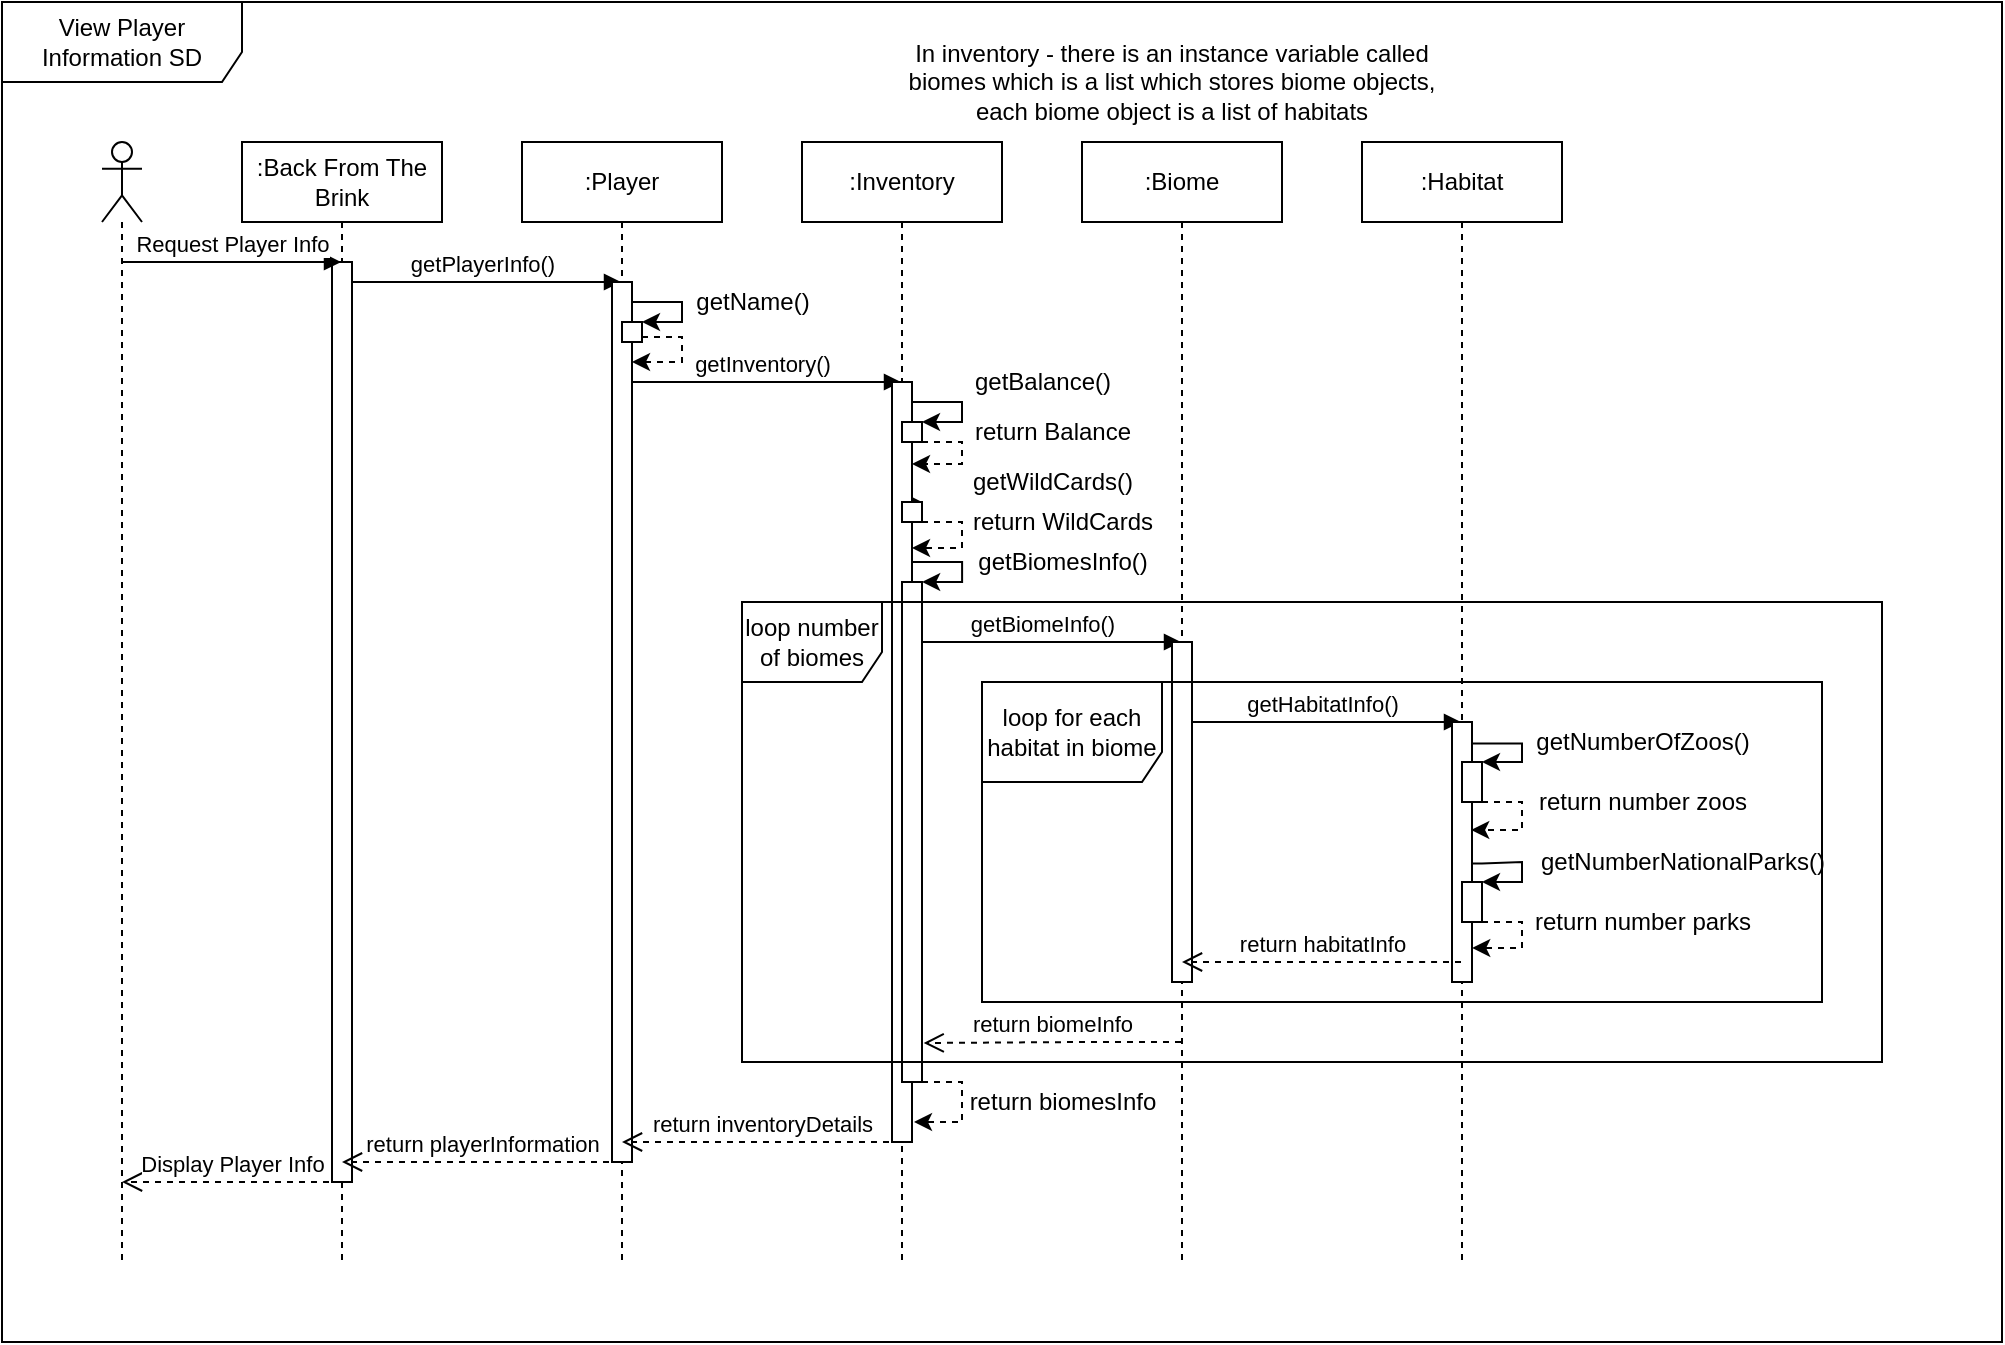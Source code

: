 <mxfile version="13.10.0" type="device"><diagram id="ssxtzul3MrH_a-VUQCv8" name="Page-1"><mxGraphModel dx="1221" dy="1814" grid="1" gridSize="10" guides="1" tooltips="1" connect="1" arrows="1" fold="1" page="1" pageScale="1" pageWidth="827" pageHeight="1169" math="0" shadow="0"><root><mxCell id="0"/><mxCell id="1" parent="0"/><mxCell id="yDcuYn_vrPAPysd2zKXM-14" value="getPlayerInfo()" style="html=1;verticalAlign=bottom;endArrow=block;" parent="1" source="yDcuYn_vrPAPysd2zKXM-4" target="yDcuYn_vrPAPysd2zKXM-5" edge="1"><mxGeometry width="80" relative="1" as="geometry"><mxPoint x="149.5" y="30" as="sourcePoint"/><mxPoint x="259.5" y="30" as="targetPoint"/><Array as="points"><mxPoint x="250" y="30"/></Array></mxGeometry></mxCell><mxCell id="yDcuYn_vrPAPysd2zKXM-19" value="getInventory()" style="html=1;verticalAlign=bottom;endArrow=block;" parent="1" source="yDcuYn_vrPAPysd2zKXM-5" target="yDcuYn_vrPAPysd2zKXM-6" edge="1"><mxGeometry width="80" relative="1" as="geometry"><mxPoint x="400" y="70" as="sourcePoint"/><mxPoint x="410" y="100" as="targetPoint"/><Array as="points"><mxPoint x="500" y="80"/></Array></mxGeometry></mxCell><mxCell id="yDcuYn_vrPAPysd2zKXM-68" value="getHabitatInfo()" style="html=1;verticalAlign=bottom;endArrow=block;" parent="1" source="yDcuYn_vrPAPysd2zKXM-53" target="yDcuYn_vrPAPysd2zKXM-65" edge="1"><mxGeometry width="80" relative="1" as="geometry"><mxPoint x="550" y="180" as="sourcePoint"/><mxPoint x="630" y="180" as="targetPoint"/><Array as="points"><mxPoint x="740" y="250"/></Array></mxGeometry></mxCell><mxCell id="yDcuYn_vrPAPysd2zKXM-59" value="getBiomeInfo()" style="html=1;verticalAlign=bottom;endArrow=block;" parent="1" source="yDcuYn_vrPAPysd2zKXM-6" target="yDcuYn_vrPAPysd2zKXM-53" edge="1"><mxGeometry width="80" relative="1" as="geometry"><mxPoint x="520" y="270" as="sourcePoint"/><mxPoint x="600" y="270" as="targetPoint"/><Array as="points"><mxPoint x="600" y="210"/></Array></mxGeometry></mxCell><mxCell id="yDcuYn_vrPAPysd2zKXM-51" style="edgeStyle=orthogonalEdgeStyle;rounded=0;orthogonalLoop=1;jettySize=auto;html=1;" parent="1" edge="1"><mxGeometry relative="1" as="geometry"><mxPoint x="529.999" y="170" as="sourcePoint"/><mxPoint x="540.07" y="180" as="targetPoint"/><Array as="points"><mxPoint x="560.07" y="170"/><mxPoint x="560.07" y="180"/></Array></mxGeometry></mxCell><mxCell id="yDcuYn_vrPAPysd2zKXM-48" style="edgeStyle=orthogonalEdgeStyle;rounded=0;orthogonalLoop=1;jettySize=auto;html=1;" parent="1" source="yDcuYn_vrPAPysd2zKXM-6" edge="1"><mxGeometry relative="1" as="geometry"><mxPoint x="550" y="130" as="sourcePoint"/><mxPoint x="540" y="140" as="targetPoint"/><Array as="points"><mxPoint x="560" y="130"/><mxPoint x="560" y="140"/></Array></mxGeometry></mxCell><mxCell id="yDcuYn_vrPAPysd2zKXM-3" value="" style="shape=umlLifeline;participant=umlActor;perimeter=lifelinePerimeter;whiteSpace=wrap;html=1;container=1;collapsible=0;recursiveResize=0;verticalAlign=top;spacingTop=36;outlineConnect=0;" parent="1" vertex="1"><mxGeometry x="130" y="-40" width="20" height="560" as="geometry"/></mxCell><mxCell id="yDcuYn_vrPAPysd2zKXM-4" value=":Back From The Brink" style="shape=umlLifeline;perimeter=lifelinePerimeter;whiteSpace=wrap;html=1;container=1;collapsible=0;recursiveResize=0;outlineConnect=0;" parent="1" vertex="1"><mxGeometry x="200" y="-40" width="100" height="560" as="geometry"/></mxCell><mxCell id="yDcuYn_vrPAPysd2zKXM-7" value="" style="rounded=0;whiteSpace=wrap;html=1;" parent="yDcuYn_vrPAPysd2zKXM-4" vertex="1"><mxGeometry x="45" y="60" width="10" height="460" as="geometry"/></mxCell><mxCell id="yDcuYn_vrPAPysd2zKXM-5" value=":Player" style="shape=umlLifeline;perimeter=lifelinePerimeter;whiteSpace=wrap;html=1;container=1;collapsible=0;recursiveResize=0;outlineConnect=0;" parent="1" vertex="1"><mxGeometry x="340" y="-40" width="100" height="560" as="geometry"/></mxCell><mxCell id="yDcuYn_vrPAPysd2zKXM-9" value="" style="rounded=0;whiteSpace=wrap;html=1;" parent="yDcuYn_vrPAPysd2zKXM-5" vertex="1"><mxGeometry x="45" y="70" width="10" height="440" as="geometry"/></mxCell><mxCell id="yDcuYn_vrPAPysd2zKXM-6" value=":Inventory" style="shape=umlLifeline;perimeter=lifelinePerimeter;whiteSpace=wrap;html=1;container=1;collapsible=0;recursiveResize=0;outlineConnect=0;" parent="1" vertex="1"><mxGeometry x="480" y="-40" width="100" height="560" as="geometry"/></mxCell><mxCell id="yDcuYn_vrPAPysd2zKXM-10" value="" style="rounded=0;whiteSpace=wrap;html=1;" parent="yDcuYn_vrPAPysd2zKXM-6" vertex="1"><mxGeometry x="45" y="120" width="10" height="380" as="geometry"/></mxCell><mxCell id="yDcuYn_vrPAPysd2zKXM-49" style="edgeStyle=orthogonalEdgeStyle;rounded=0;orthogonalLoop=1;jettySize=auto;html=1;exitX=1;exitY=1;exitDx=0;exitDy=0;dashed=1;" parent="yDcuYn_vrPAPysd2zKXM-6" source="yDcuYn_vrPAPysd2zKXM-28" edge="1"><mxGeometry relative="1" as="geometry"><mxPoint x="55" y="203" as="targetPoint"/><Array as="points"><mxPoint x="80" y="190"/><mxPoint x="80" y="203"/></Array></mxGeometry></mxCell><mxCell id="yDcuYn_vrPAPysd2zKXM-28" value="" style="rounded=0;whiteSpace=wrap;html=1;" parent="yDcuYn_vrPAPysd2zKXM-6" vertex="1"><mxGeometry x="50" y="180" width="10" height="10" as="geometry"/></mxCell><mxCell id="yDcuYn_vrPAPysd2zKXM-33" value="" style="rounded=0;whiteSpace=wrap;html=1;" parent="yDcuYn_vrPAPysd2zKXM-6" vertex="1"><mxGeometry x="50" y="220" width="10" height="250" as="geometry"/></mxCell><mxCell id="yDcuYn_vrPAPysd2zKXM-82" value="" style="endArrow=classic;html=1;exitX=1;exitY=1;exitDx=0;exitDy=0;edgeStyle=orthogonalEdgeStyle;startArrow=none;startFill=0;rounded=0;dashed=1;" parent="yDcuYn_vrPAPysd2zKXM-6" source="yDcuYn_vrPAPysd2zKXM-33" edge="1"><mxGeometry width="50" height="50" relative="1" as="geometry"><mxPoint x="-10" y="220" as="sourcePoint"/><mxPoint x="56" y="490" as="targetPoint"/><Array as="points"><mxPoint x="80" y="470"/><mxPoint x="80" y="490"/><mxPoint x="56" y="490"/></Array></mxGeometry></mxCell><mxCell id="yDcuYn_vrPAPysd2zKXM-13" value="Request Player Info" style="html=1;verticalAlign=bottom;endArrow=block;" parent="1" source="yDcuYn_vrPAPysd2zKXM-3" target="yDcuYn_vrPAPysd2zKXM-4" edge="1"><mxGeometry width="80" relative="1" as="geometry"><mxPoint x="330" y="100" as="sourcePoint"/><mxPoint x="410" y="100" as="targetPoint"/><Array as="points"><mxPoint x="240" y="20"/></Array></mxGeometry></mxCell><mxCell id="yDcuYn_vrPAPysd2zKXM-42" style="edgeStyle=orthogonalEdgeStyle;rounded=0;orthogonalLoop=1;jettySize=auto;html=1;exitX=1;exitY=0.75;exitDx=0;exitDy=0;dashed=1;" parent="1" source="yDcuYn_vrPAPysd2zKXM-15" edge="1"><mxGeometry relative="1" as="geometry"><mxPoint x="395" y="70" as="targetPoint"/><Array as="points"><mxPoint x="420" y="57"/><mxPoint x="420" y="70"/></Array></mxGeometry></mxCell><mxCell id="yDcuYn_vrPAPysd2zKXM-15" value="" style="rounded=0;whiteSpace=wrap;html=1;" parent="1" vertex="1"><mxGeometry x="390" y="50" width="10" height="10" as="geometry"/></mxCell><mxCell id="yDcuYn_vrPAPysd2zKXM-16" style="edgeStyle=orthogonalEdgeStyle;rounded=0;orthogonalLoop=1;jettySize=auto;html=1;entryX=1;entryY=0;entryDx=0;entryDy=0;" parent="1" target="yDcuYn_vrPAPysd2zKXM-15" edge="1"><mxGeometry relative="1" as="geometry"><mxPoint x="395" y="40" as="sourcePoint"/><Array as="points"><mxPoint x="395" y="40"/><mxPoint x="420" y="40"/><mxPoint x="420" y="50"/></Array></mxGeometry></mxCell><mxCell id="yDcuYn_vrPAPysd2zKXM-17" value="getName()" style="text;html=1;align=center;verticalAlign=middle;resizable=0;points=[];autosize=1;" parent="1" vertex="1"><mxGeometry x="420" y="30" width="70" height="20" as="geometry"/></mxCell><mxCell id="yDcuYn_vrPAPysd2zKXM-46" style="edgeStyle=orthogonalEdgeStyle;rounded=0;orthogonalLoop=1;jettySize=auto;html=1;exitX=1;exitY=1;exitDx=0;exitDy=0;dashed=1;" parent="1" source="yDcuYn_vrPAPysd2zKXM-20" edge="1"><mxGeometry relative="1" as="geometry"><mxPoint x="535" y="121" as="targetPoint"/><Array as="points"><mxPoint x="560" y="110"/><mxPoint x="560" y="121"/></Array></mxGeometry></mxCell><mxCell id="yDcuYn_vrPAPysd2zKXM-20" value="" style="rounded=0;whiteSpace=wrap;html=1;" parent="1" vertex="1"><mxGeometry x="530" y="100" width="10" height="10" as="geometry"/></mxCell><mxCell id="yDcuYn_vrPAPysd2zKXM-21" style="edgeStyle=orthogonalEdgeStyle;rounded=0;orthogonalLoop=1;jettySize=auto;html=1;exitX=1;exitY=0;exitDx=0;exitDy=0;entryX=1;entryY=0;entryDx=0;entryDy=0;" parent="1" source="yDcuYn_vrPAPysd2zKXM-10" target="yDcuYn_vrPAPysd2zKXM-20" edge="1"><mxGeometry relative="1" as="geometry"><Array as="points"><mxPoint x="535" y="90"/><mxPoint x="560" y="90"/><mxPoint x="560" y="100"/></Array></mxGeometry></mxCell><mxCell id="yDcuYn_vrPAPysd2zKXM-23" value="getBalance()" style="text;html=1;align=center;verticalAlign=middle;resizable=0;points=[];autosize=1;" parent="1" vertex="1"><mxGeometry x="560" y="70" width="80" height="20" as="geometry"/></mxCell><mxCell id="yDcuYn_vrPAPysd2zKXM-32" value="getWildCards()" style="text;html=1;align=center;verticalAlign=middle;resizable=0;points=[];autosize=1;" parent="1" vertex="1"><mxGeometry x="555" y="120" width="100" height="20" as="geometry"/></mxCell><mxCell id="yDcuYn_vrPAPysd2zKXM-47" value="return Balance" style="text;html=1;align=center;verticalAlign=middle;resizable=0;points=[];autosize=1;" parent="1" vertex="1"><mxGeometry x="560" y="95" width="90" height="20" as="geometry"/></mxCell><mxCell id="yDcuYn_vrPAPysd2zKXM-50" value="return WildCards" style="text;html=1;align=center;verticalAlign=middle;resizable=0;points=[];autosize=1;" parent="1" vertex="1"><mxGeometry x="555" y="140" width="110" height="20" as="geometry"/></mxCell><mxCell id="yDcuYn_vrPAPysd2zKXM-52" value="getBiomesInfo()" style="text;html=1;align=center;verticalAlign=middle;resizable=0;points=[];autosize=1;" parent="1" vertex="1"><mxGeometry x="560" y="160" width="100" height="20" as="geometry"/></mxCell><mxCell id="yDcuYn_vrPAPysd2zKXM-53" value=":Biome" style="shape=umlLifeline;perimeter=lifelinePerimeter;whiteSpace=wrap;html=1;container=1;collapsible=0;recursiveResize=0;outlineConnect=0;" parent="1" vertex="1"><mxGeometry x="620" y="-40" width="100" height="560" as="geometry"/></mxCell><mxCell id="yDcuYn_vrPAPysd2zKXM-54" value="" style="rounded=0;whiteSpace=wrap;html=1;" parent="yDcuYn_vrPAPysd2zKXM-53" vertex="1"><mxGeometry x="45" y="250" width="10" height="170" as="geometry"/></mxCell><mxCell id="yDcuYn_vrPAPysd2zKXM-65" value=":Habitat" style="shape=umlLifeline;perimeter=lifelinePerimeter;whiteSpace=wrap;html=1;container=1;collapsible=0;recursiveResize=0;outlineConnect=0;" parent="1" vertex="1"><mxGeometry x="760" y="-40" width="100" height="560" as="geometry"/></mxCell><mxCell id="PecJKs2oapgsShI88eAS-21" style="edgeStyle=orthogonalEdgeStyle;rounded=0;orthogonalLoop=1;jettySize=auto;html=1;exitX=1.033;exitY=0.083;exitDx=0;exitDy=0;entryX=1;entryY=0;entryDx=0;entryDy=0;exitPerimeter=0;" edge="1" parent="yDcuYn_vrPAPysd2zKXM-65" source="yDcuYn_vrPAPysd2zKXM-66" target="PecJKs2oapgsShI88eAS-8"><mxGeometry relative="1" as="geometry"><Array as="points"><mxPoint x="80" y="301"/><mxPoint x="80" y="310"/></Array></mxGeometry></mxCell><mxCell id="yDcuYn_vrPAPysd2zKXM-66" value="" style="rounded=0;whiteSpace=wrap;html=1;" parent="yDcuYn_vrPAPysd2zKXM-65" vertex="1"><mxGeometry x="45" y="290" width="10" height="130" as="geometry"/></mxCell><mxCell id="PecJKs2oapgsShI88eAS-22" style="edgeStyle=orthogonalEdgeStyle;rounded=0;orthogonalLoop=1;jettySize=auto;html=1;exitX=1;exitY=1;exitDx=0;exitDy=0;entryX=0.957;entryY=0.418;entryDx=0;entryDy=0;entryPerimeter=0;dashed=1;" edge="1" parent="yDcuYn_vrPAPysd2zKXM-65" source="PecJKs2oapgsShI88eAS-8" target="yDcuYn_vrPAPysd2zKXM-66"><mxGeometry relative="1" as="geometry"><mxPoint x="55" y="350" as="targetPoint"/><Array as="points"><mxPoint x="80" y="330"/><mxPoint x="80" y="344"/><mxPoint x="55" y="344"/></Array></mxGeometry></mxCell><mxCell id="PecJKs2oapgsShI88eAS-8" value="" style="rounded=0;whiteSpace=wrap;html=1;" vertex="1" parent="yDcuYn_vrPAPysd2zKXM-65"><mxGeometry x="50" y="310" width="10" height="20" as="geometry"/></mxCell><mxCell id="PecJKs2oapgsShI88eAS-16" style="edgeStyle=orthogonalEdgeStyle;rounded=0;orthogonalLoop=1;jettySize=auto;html=1;exitX=1;exitY=1;exitDx=0;exitDy=0;dashed=1;entryX=1.008;entryY=0.866;entryDx=0;entryDy=0;entryPerimeter=0;" edge="1" parent="yDcuYn_vrPAPysd2zKXM-65" source="PecJKs2oapgsShI88eAS-9" target="yDcuYn_vrPAPysd2zKXM-66"><mxGeometry relative="1" as="geometry"><mxPoint x="53" y="410" as="targetPoint"/><Array as="points"><mxPoint x="80" y="390"/><mxPoint x="80" y="403"/><mxPoint x="55" y="403"/></Array></mxGeometry></mxCell><mxCell id="PecJKs2oapgsShI88eAS-9" value="" style="rounded=0;whiteSpace=wrap;html=1;" vertex="1" parent="yDcuYn_vrPAPysd2zKXM-65"><mxGeometry x="50" y="370" width="10" height="20" as="geometry"/></mxCell><mxCell id="PecJKs2oapgsShI88eAS-14" style="edgeStyle=orthogonalEdgeStyle;rounded=0;orthogonalLoop=1;jettySize=auto;html=1;entryX=1;entryY=0;entryDx=0;entryDy=0;exitX=1.04;exitY=0.544;exitDx=0;exitDy=0;exitPerimeter=0;" edge="1" parent="yDcuYn_vrPAPysd2zKXM-65" source="yDcuYn_vrPAPysd2zKXM-66" target="PecJKs2oapgsShI88eAS-9"><mxGeometry relative="1" as="geometry"><mxPoint x="60" y="370" as="sourcePoint"/><mxPoint x="67.5" y="290" as="targetPoint"/><Array as="points"><mxPoint x="60" y="361"/><mxPoint x="80" y="360"/><mxPoint x="80" y="380"/></Array></mxGeometry></mxCell><mxCell id="yDcuYn_vrPAPysd2zKXM-78" value="return habitatInfo" style="html=1;verticalAlign=bottom;endArrow=open;dashed=1;endSize=8;" parent="1" source="yDcuYn_vrPAPysd2zKXM-65" target="yDcuYn_vrPAPysd2zKXM-53" edge="1"><mxGeometry relative="1" as="geometry"><mxPoint x="660" y="220" as="sourcePoint"/><mxPoint x="580" y="220" as="targetPoint"/><Array as="points"><mxPoint x="790" y="370"/><mxPoint x="730" y="370"/></Array></mxGeometry></mxCell><mxCell id="yDcuYn_vrPAPysd2zKXM-80" value="return biomeInfo" style="html=1;verticalAlign=bottom;endArrow=open;dashed=1;endSize=8;entryX=1.083;entryY=0.922;entryDx=0;entryDy=0;entryPerimeter=0;" parent="1" source="yDcuYn_vrPAPysd2zKXM-53" edge="1" target="yDcuYn_vrPAPysd2zKXM-33"><mxGeometry relative="1" as="geometry"><mxPoint x="650" y="270" as="sourcePoint"/><mxPoint x="540" y="380" as="targetPoint"/><Array as="points"><mxPoint x="620" y="410"/></Array></mxGeometry></mxCell><mxCell id="yDcuYn_vrPAPysd2zKXM-83" value="return biomesInfo" style="text;html=1;align=center;verticalAlign=middle;resizable=0;points=[];autosize=1;" parent="1" vertex="1"><mxGeometry x="555" y="430" width="110" height="20" as="geometry"/></mxCell><mxCell id="yDcuYn_vrPAPysd2zKXM-84" value="return inventoryDetails" style="html=1;verticalAlign=bottom;endArrow=open;dashed=1;endSize=8;" parent="1" source="yDcuYn_vrPAPysd2zKXM-6" target="yDcuYn_vrPAPysd2zKXM-5" edge="1"><mxGeometry relative="1" as="geometry"><mxPoint x="540" y="210" as="sourcePoint"/><mxPoint x="460" y="210" as="targetPoint"/><Array as="points"><mxPoint x="470" y="460"/></Array></mxGeometry></mxCell><mxCell id="yDcuYn_vrPAPysd2zKXM-85" value="return playerInformation" style="html=1;verticalAlign=bottom;endArrow=open;dashed=1;endSize=8;" parent="1" source="yDcuYn_vrPAPysd2zKXM-5" target="yDcuYn_vrPAPysd2zKXM-4" edge="1"><mxGeometry relative="1" as="geometry"><mxPoint x="539.5" y="300.0" as="sourcePoint"/><mxPoint x="399.81" y="300.0" as="targetPoint"/><Array as="points"><mxPoint x="330" y="470"/></Array></mxGeometry></mxCell><mxCell id="yDcuYn_vrPAPysd2zKXM-86" value="Display Player Info" style="html=1;verticalAlign=bottom;endArrow=open;dashed=1;endSize=8;" parent="1" source="yDcuYn_vrPAPysd2zKXM-4" target="yDcuYn_vrPAPysd2zKXM-3" edge="1"><mxGeometry relative="1" as="geometry"><mxPoint x="399.5" y="310.0" as="sourcePoint"/><mxPoint x="259.81" y="310.0" as="targetPoint"/><Array as="points"><mxPoint x="190" y="480"/></Array></mxGeometry></mxCell><mxCell id="PecJKs2oapgsShI88eAS-11" value="getNumberOfZoos()" style="text;html=1;align=center;verticalAlign=middle;resizable=0;points=[];autosize=1;" vertex="1" parent="1"><mxGeometry x="840" y="250" width="120" height="20" as="geometry"/></mxCell><mxCell id="PecJKs2oapgsShI88eAS-13" value="return number zoos" style="text;html=1;align=center;verticalAlign=middle;resizable=0;points=[];autosize=1;" vertex="1" parent="1"><mxGeometry x="840" y="280" width="120" height="20" as="geometry"/></mxCell><mxCell id="PecJKs2oapgsShI88eAS-15" value="getNumberNationalParks()" style="text;html=1;align=center;verticalAlign=middle;resizable=0;points=[];autosize=1;" vertex="1" parent="1"><mxGeometry x="840" y="310" width="160" height="20" as="geometry"/></mxCell><mxCell id="PecJKs2oapgsShI88eAS-17" value="return number parks" style="text;html=1;align=center;verticalAlign=middle;resizable=0;points=[];autosize=1;" vertex="1" parent="1"><mxGeometry x="840" y="340" width="120" height="20" as="geometry"/></mxCell><mxCell id="PecJKs2oapgsShI88eAS-20" value="loop for each habitat in biome" style="shape=umlFrame;whiteSpace=wrap;html=1;width=90;height=50;" vertex="1" parent="1"><mxGeometry x="570" y="230" width="420" height="160" as="geometry"/></mxCell><mxCell id="PecJKs2oapgsShI88eAS-19" value="loop number of biomes" style="shape=umlFrame;whiteSpace=wrap;html=1;width=70;height=40;" vertex="1" parent="1"><mxGeometry x="450" y="190" width="570" height="230" as="geometry"/></mxCell><mxCell id="PecJKs2oapgsShI88eAS-25" value="View Player Information SD" style="shape=umlFrame;whiteSpace=wrap;html=1;width=120;height=40;" vertex="1" parent="1"><mxGeometry x="80" y="-110" width="1000" height="670" as="geometry"/></mxCell><mxCell id="PecJKs2oapgsShI88eAS-26" value="In inventory - there is an instance variable called biomes which is a list which stores biome objects, each biome object is a list of habitats" style="text;html=1;strokeColor=none;fillColor=none;align=center;verticalAlign=middle;whiteSpace=wrap;rounded=0;" vertex="1" parent="1"><mxGeometry x="520" y="-80" width="290" height="20" as="geometry"/></mxCell></root></mxGraphModel></diagram></mxfile>